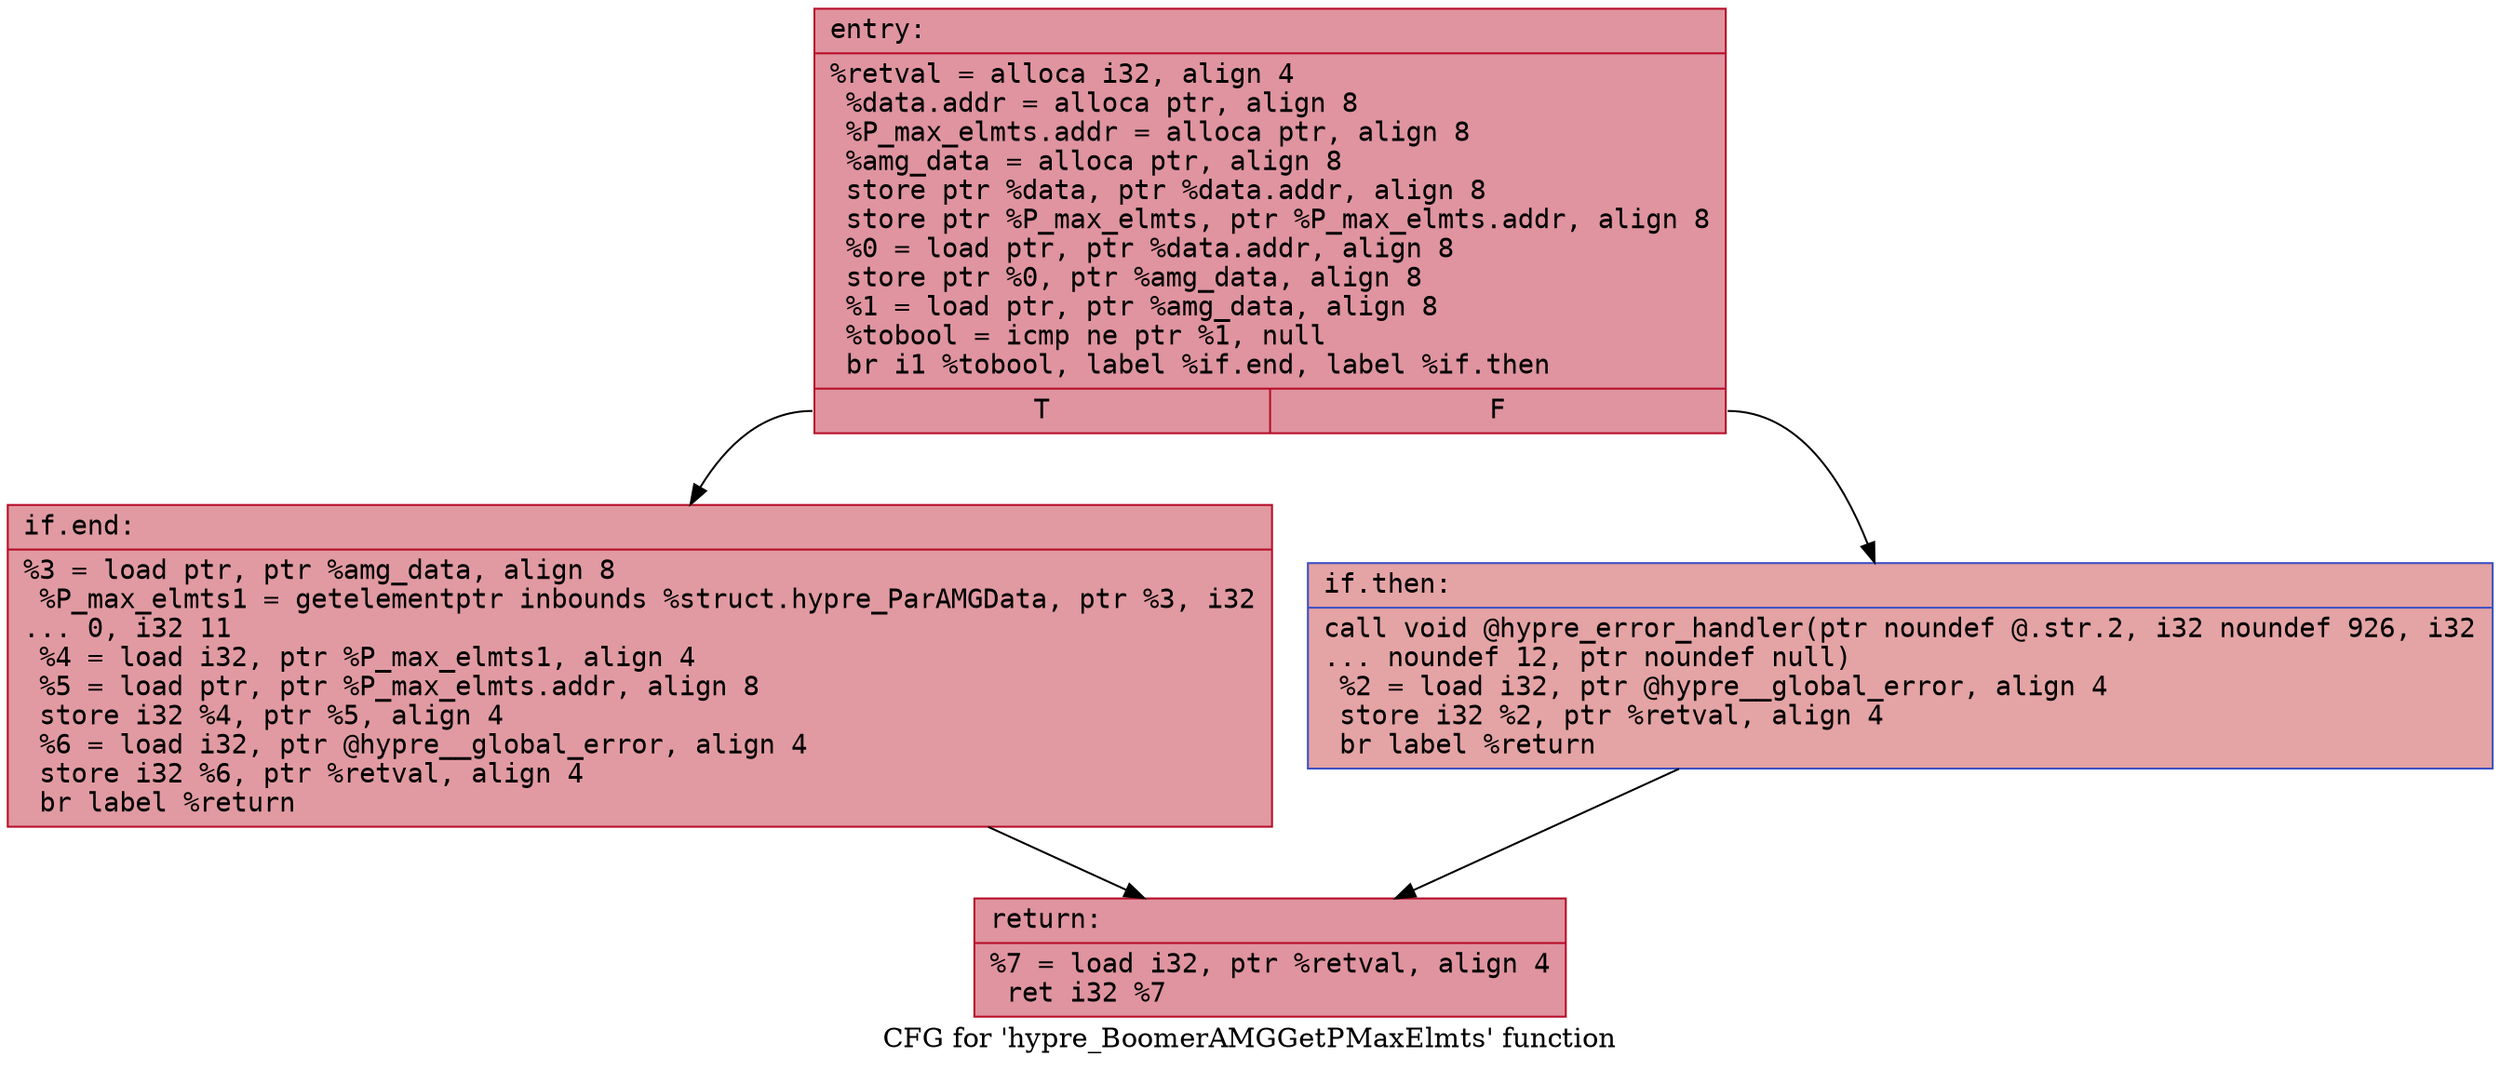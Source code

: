 digraph "CFG for 'hypre_BoomerAMGGetPMaxElmts' function" {
	label="CFG for 'hypre_BoomerAMGGetPMaxElmts' function";

	Node0x55fa80a5ff00 [shape=record,color="#b70d28ff", style=filled, fillcolor="#b70d2870" fontname="Courier",label="{entry:\l|  %retval = alloca i32, align 4\l  %data.addr = alloca ptr, align 8\l  %P_max_elmts.addr = alloca ptr, align 8\l  %amg_data = alloca ptr, align 8\l  store ptr %data, ptr %data.addr, align 8\l  store ptr %P_max_elmts, ptr %P_max_elmts.addr, align 8\l  %0 = load ptr, ptr %data.addr, align 8\l  store ptr %0, ptr %amg_data, align 8\l  %1 = load ptr, ptr %amg_data, align 8\l  %tobool = icmp ne ptr %1, null\l  br i1 %tobool, label %if.end, label %if.then\l|{<s0>T|<s1>F}}"];
	Node0x55fa80a5ff00:s0 -> Node0x55fa80a605d0[tooltip="entry -> if.end\nProbability 62.50%" ];
	Node0x55fa80a5ff00:s1 -> Node0x55fa80a60640[tooltip="entry -> if.then\nProbability 37.50%" ];
	Node0x55fa80a60640 [shape=record,color="#3d50c3ff", style=filled, fillcolor="#c32e3170" fontname="Courier",label="{if.then:\l|  call void @hypre_error_handler(ptr noundef @.str.2, i32 noundef 926, i32\l... noundef 12, ptr noundef null)\l  %2 = load i32, ptr @hypre__global_error, align 4\l  store i32 %2, ptr %retval, align 4\l  br label %return\l}"];
	Node0x55fa80a60640 -> Node0x55fa80a60a70[tooltip="if.then -> return\nProbability 100.00%" ];
	Node0x55fa80a605d0 [shape=record,color="#b70d28ff", style=filled, fillcolor="#bb1b2c70" fontname="Courier",label="{if.end:\l|  %3 = load ptr, ptr %amg_data, align 8\l  %P_max_elmts1 = getelementptr inbounds %struct.hypre_ParAMGData, ptr %3, i32\l... 0, i32 11\l  %4 = load i32, ptr %P_max_elmts1, align 4\l  %5 = load ptr, ptr %P_max_elmts.addr, align 8\l  store i32 %4, ptr %5, align 4\l  %6 = load i32, ptr @hypre__global_error, align 4\l  store i32 %6, ptr %retval, align 4\l  br label %return\l}"];
	Node0x55fa80a605d0 -> Node0x55fa80a60a70[tooltip="if.end -> return\nProbability 100.00%" ];
	Node0x55fa80a60a70 [shape=record,color="#b70d28ff", style=filled, fillcolor="#b70d2870" fontname="Courier",label="{return:\l|  %7 = load i32, ptr %retval, align 4\l  ret i32 %7\l}"];
}
